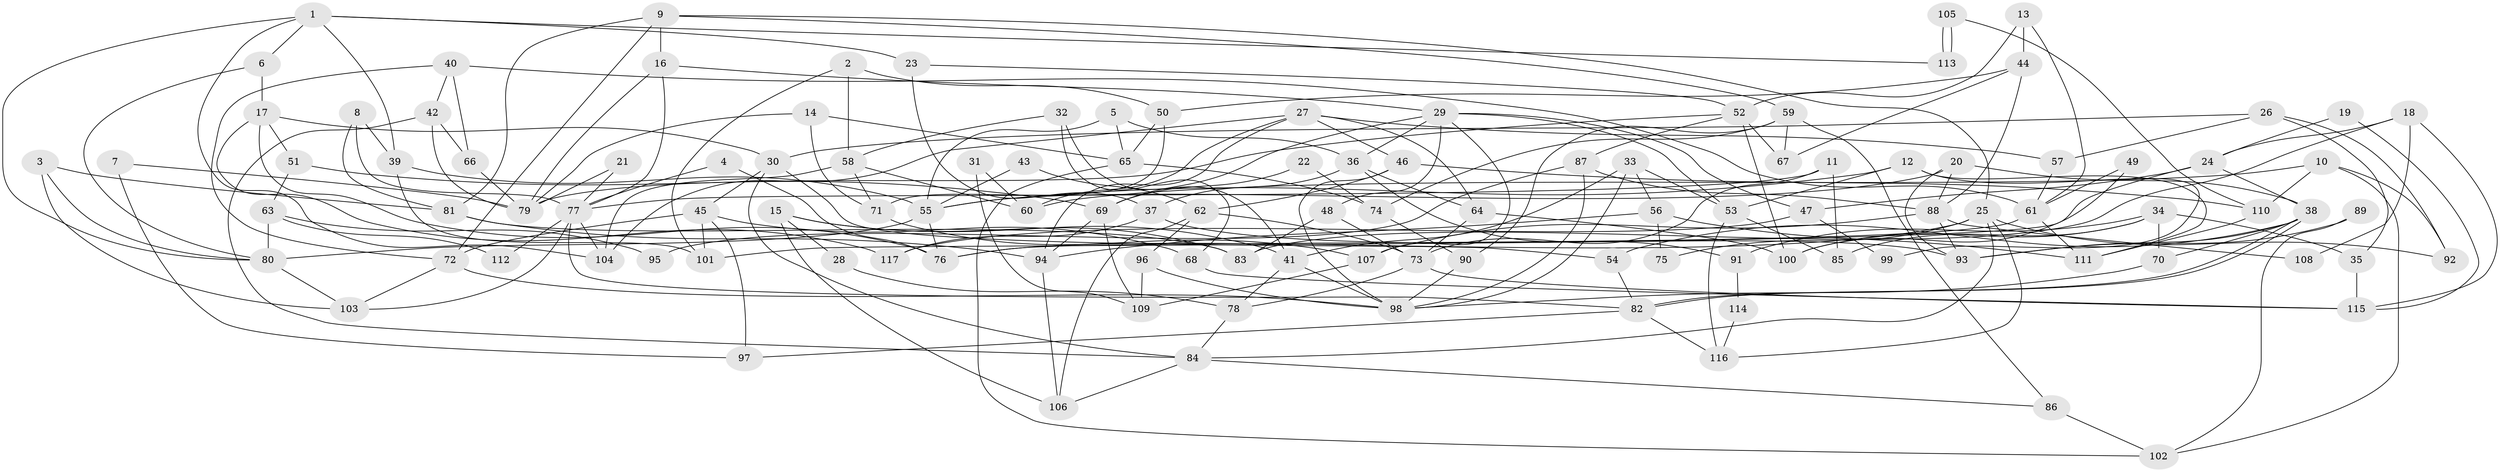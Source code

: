 // coarse degree distribution, {6: 0.1016949152542373, 9: 0.03389830508474576, 8: 0.05084745762711865, 5: 0.13559322033898305, 11: 0.03389830508474576, 4: 0.1864406779661017, 10: 0.05084745762711865, 7: 0.11864406779661017, 3: 0.15254237288135594, 2: 0.11864406779661017, 12: 0.01694915254237288}
// Generated by graph-tools (version 1.1) at 2025/43/03/06/25 01:43:20]
// undirected, 117 vertices, 234 edges
graph export_dot {
graph [start="1"]
  node [color=gray90,style=filled];
  1;
  2;
  3;
  4;
  5;
  6;
  7;
  8;
  9;
  10;
  11;
  12;
  13;
  14;
  15;
  16;
  17;
  18;
  19;
  20;
  21;
  22;
  23;
  24;
  25;
  26;
  27;
  28;
  29;
  30;
  31;
  32;
  33;
  34;
  35;
  36;
  37;
  38;
  39;
  40;
  41;
  42;
  43;
  44;
  45;
  46;
  47;
  48;
  49;
  50;
  51;
  52;
  53;
  54;
  55;
  56;
  57;
  58;
  59;
  60;
  61;
  62;
  63;
  64;
  65;
  66;
  67;
  68;
  69;
  70;
  71;
  72;
  73;
  74;
  75;
  76;
  77;
  78;
  79;
  80;
  81;
  82;
  83;
  84;
  85;
  86;
  87;
  88;
  89;
  90;
  91;
  92;
  93;
  94;
  95;
  96;
  97;
  98;
  99;
  100;
  101;
  102;
  103;
  104;
  105;
  106;
  107;
  108;
  109;
  110;
  111;
  112;
  113;
  114;
  115;
  116;
  117;
  1 -- 80;
  1 -- 104;
  1 -- 6;
  1 -- 23;
  1 -- 39;
  1 -- 113;
  2 -- 58;
  2 -- 50;
  2 -- 101;
  3 -- 103;
  3 -- 81;
  3 -- 80;
  4 -- 76;
  4 -- 77;
  5 -- 36;
  5 -- 55;
  5 -- 65;
  6 -- 80;
  6 -- 17;
  7 -- 79;
  7 -- 97;
  8 -- 77;
  8 -- 39;
  8 -- 81;
  9 -- 16;
  9 -- 25;
  9 -- 59;
  9 -- 72;
  9 -- 81;
  10 -- 102;
  10 -- 92;
  10 -- 60;
  10 -- 110;
  11 -- 73;
  11 -- 77;
  11 -- 85;
  12 -- 111;
  12 -- 55;
  12 -- 53;
  12 -- 99;
  13 -- 52;
  13 -- 61;
  13 -- 44;
  14 -- 79;
  14 -- 71;
  14 -- 65;
  15 -- 83;
  15 -- 41;
  15 -- 28;
  15 -- 106;
  16 -- 29;
  16 -- 77;
  16 -- 79;
  17 -- 30;
  17 -- 51;
  17 -- 76;
  17 -- 117;
  18 -- 24;
  18 -- 83;
  18 -- 108;
  18 -- 115;
  19 -- 115;
  19 -- 24;
  20 -- 38;
  20 -- 55;
  20 -- 88;
  20 -- 93;
  21 -- 77;
  21 -- 79;
  22 -- 69;
  22 -- 74;
  23 -- 52;
  23 -- 37;
  24 -- 38;
  24 -- 101;
  24 -- 47;
  25 -- 76;
  25 -- 84;
  25 -- 75;
  25 -- 92;
  25 -- 116;
  26 -- 57;
  26 -- 35;
  26 -- 30;
  26 -- 92;
  27 -- 46;
  27 -- 94;
  27 -- 57;
  27 -- 60;
  27 -- 64;
  27 -- 104;
  28 -- 78;
  29 -- 53;
  29 -- 69;
  29 -- 36;
  29 -- 47;
  29 -- 48;
  29 -- 107;
  30 -- 84;
  30 -- 45;
  30 -- 54;
  31 -- 109;
  31 -- 60;
  32 -- 68;
  32 -- 58;
  32 -- 41;
  33 -- 53;
  33 -- 98;
  33 -- 41;
  33 -- 56;
  34 -- 70;
  34 -- 85;
  34 -- 35;
  34 -- 91;
  34 -- 100;
  35 -- 115;
  36 -- 37;
  36 -- 64;
  36 -- 91;
  37 -- 117;
  37 -- 93;
  38 -- 82;
  38 -- 82;
  38 -- 93;
  38 -- 54;
  38 -- 70;
  39 -- 101;
  39 -- 55;
  40 -- 72;
  40 -- 66;
  40 -- 42;
  40 -- 61;
  41 -- 78;
  41 -- 98;
  42 -- 79;
  42 -- 66;
  42 -- 84;
  43 -- 55;
  43 -- 62;
  44 -- 88;
  44 -- 50;
  44 -- 67;
  45 -- 72;
  45 -- 68;
  45 -- 97;
  45 -- 101;
  46 -- 98;
  46 -- 62;
  46 -- 110;
  47 -- 99;
  47 -- 117;
  48 -- 73;
  48 -- 83;
  49 -- 100;
  49 -- 61;
  50 -- 65;
  50 -- 71;
  51 -- 69;
  51 -- 63;
  52 -- 100;
  52 -- 87;
  52 -- 67;
  52 -- 79;
  53 -- 116;
  53 -- 85;
  54 -- 82;
  55 -- 80;
  55 -- 76;
  56 -- 111;
  56 -- 75;
  56 -- 94;
  57 -- 61;
  58 -- 60;
  58 -- 71;
  58 -- 104;
  59 -- 67;
  59 -- 74;
  59 -- 86;
  59 -- 90;
  61 -- 76;
  61 -- 111;
  62 -- 106;
  62 -- 73;
  62 -- 96;
  63 -- 80;
  63 -- 95;
  63 -- 112;
  64 -- 73;
  64 -- 100;
  65 -- 74;
  65 -- 102;
  66 -- 79;
  68 -- 115;
  69 -- 94;
  69 -- 109;
  70 -- 98;
  71 -- 107;
  72 -- 98;
  72 -- 103;
  73 -- 78;
  73 -- 115;
  74 -- 90;
  77 -- 104;
  77 -- 82;
  77 -- 103;
  77 -- 112;
  78 -- 84;
  80 -- 103;
  81 -- 83;
  81 -- 94;
  82 -- 97;
  82 -- 116;
  84 -- 106;
  84 -- 86;
  86 -- 102;
  87 -- 88;
  87 -- 98;
  87 -- 95;
  88 -- 93;
  88 -- 107;
  88 -- 108;
  89 -- 93;
  89 -- 102;
  90 -- 98;
  91 -- 114;
  94 -- 106;
  96 -- 98;
  96 -- 109;
  105 -- 113;
  105 -- 113;
  105 -- 110;
  107 -- 109;
  110 -- 111;
  114 -- 116;
}
